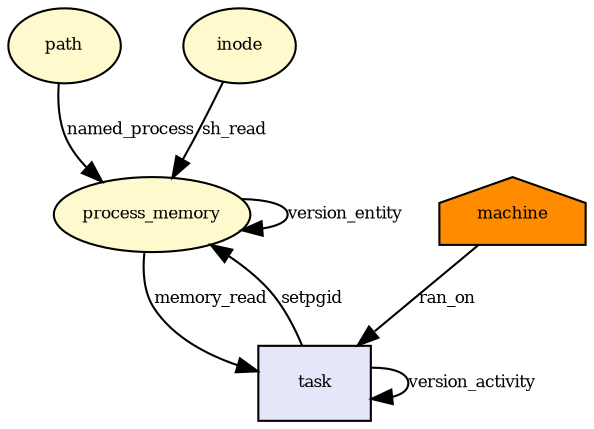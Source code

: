 digraph RGL__DirectedAdjacencyGraph {path[fontsize = 8,label = path,shape = ellipse, fillcolor="#fffacd", style = filled]

process_memory[fontsize = 8,label = process_memory,shape = ellipse, fillcolor="#fffacd", style = filled]

path -> process_memory[fontsize = 8,label = named_process]

machine[fontsize = 8,label = machine,shape = house, fillcolor="#ff8c00", style = filled]

task[fontsize = 8,label = task,shape = rectangle, fillcolor="#e6e6fa", style = filled]

machine -> task[fontsize = 8,label = ran_on]

process_memory -> task[fontsize = 8,label = memory_read]

task -> process_memory[fontsize = 8,label = setpgid]

task -> task[fontsize = 8,label = version_activity]

process_memory -> process_memory[fontsize = 8,label = version_entity]

inode[fontsize = 8,label = inode,shape = ellipse, fillcolor="#fffacd", style = filled]

inode -> process_memory[fontsize = 8,label = sh_read]

}